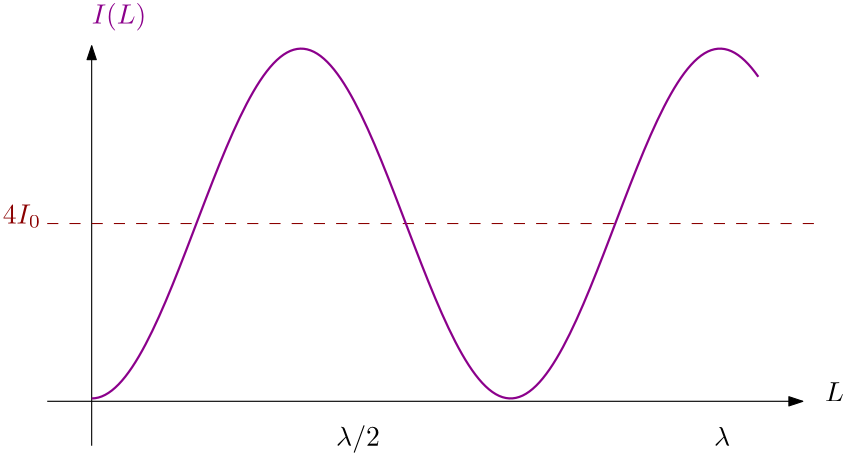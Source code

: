 <?xml version="1.0"?>
<!DOCTYPE ipe SYSTEM "ipe.dtd">
<ipe version="70218" creator="Ipe 7.2.26">
<info created="D:20230530111722" modified="D:20230530170100"/>
<ipestyle name="basic">
<symbol name="arrow/arc(spx)">
<path stroke="sym-stroke" fill="sym-stroke" pen="sym-pen">
0 0 m
-1 0.333 l
-1 -0.333 l
h
</path>
</symbol>
<symbol name="arrow/farc(spx)">
<path stroke="sym-stroke" fill="white" pen="sym-pen">
0 0 m
-1 0.333 l
-1 -0.333 l
h
</path>
</symbol>
<symbol name="arrow/ptarc(spx)">
<path stroke="sym-stroke" fill="sym-stroke" pen="sym-pen">
0 0 m
-1 0.333 l
-0.8 0 l
-1 -0.333 l
h
</path>
</symbol>
<symbol name="arrow/fptarc(spx)">
<path stroke="sym-stroke" fill="white" pen="sym-pen">
0 0 m
-1 0.333 l
-0.8 0 l
-1 -0.333 l
h
</path>
</symbol>
<symbol name="mark/circle(sx)" transformations="translations">
<path fill="sym-stroke">
0.6 0 0 0.6 0 0 e
0.4 0 0 0.4 0 0 e
</path>
</symbol>
<symbol name="mark/disk(sx)" transformations="translations">
<path fill="sym-stroke">
0.6 0 0 0.6 0 0 e
</path>
</symbol>
<symbol name="mark/fdisk(sfx)" transformations="translations">
<group>
<path fill="sym-fill">
0.5 0 0 0.5 0 0 e
</path>
<path fill="sym-stroke" fillrule="eofill">
0.6 0 0 0.6 0 0 e
0.4 0 0 0.4 0 0 e
</path>
</group>
</symbol>
<symbol name="mark/box(sx)" transformations="translations">
<path fill="sym-stroke" fillrule="eofill">
-0.6 -0.6 m
0.6 -0.6 l
0.6 0.6 l
-0.6 0.6 l
h
-0.4 -0.4 m
0.4 -0.4 l
0.4 0.4 l
-0.4 0.4 l
h
</path>
</symbol>
<symbol name="mark/square(sx)" transformations="translations">
<path fill="sym-stroke">
-0.6 -0.6 m
0.6 -0.6 l
0.6 0.6 l
-0.6 0.6 l
h
</path>
</symbol>
<symbol name="mark/fsquare(sfx)" transformations="translations">
<group>
<path fill="sym-fill">
-0.5 -0.5 m
0.5 -0.5 l
0.5 0.5 l
-0.5 0.5 l
h
</path>
<path fill="sym-stroke" fillrule="eofill">
-0.6 -0.6 m
0.6 -0.6 l
0.6 0.6 l
-0.6 0.6 l
h
-0.4 -0.4 m
0.4 -0.4 l
0.4 0.4 l
-0.4 0.4 l
h
</path>
</group>
</symbol>
<symbol name="mark/cross(sx)" transformations="translations">
<group>
<path fill="sym-stroke">
-0.43 -0.57 m
0.57 0.43 l
0.43 0.57 l
-0.57 -0.43 l
h
</path>
<path fill="sym-stroke">
-0.43 0.57 m
0.57 -0.43 l
0.43 -0.57 l
-0.57 0.43 l
h
</path>
</group>
</symbol>
<symbol name="arrow/fnormal(spx)">
<path stroke="sym-stroke" fill="white" pen="sym-pen">
0 0 m
-1 0.333 l
-1 -0.333 l
h
</path>
</symbol>
<symbol name="arrow/pointed(spx)">
<path stroke="sym-stroke" fill="sym-stroke" pen="sym-pen">
0 0 m
-1 0.333 l
-0.8 0 l
-1 -0.333 l
h
</path>
</symbol>
<symbol name="arrow/fpointed(spx)">
<path stroke="sym-stroke" fill="white" pen="sym-pen">
0 0 m
-1 0.333 l
-0.8 0 l
-1 -0.333 l
h
</path>
</symbol>
<symbol name="arrow/linear(spx)">
<path stroke="sym-stroke" pen="sym-pen">
-1 0.333 m
0 0 l
-1 -0.333 l
</path>
</symbol>
<symbol name="arrow/fdouble(spx)">
<path stroke="sym-stroke" fill="white" pen="sym-pen">
0 0 m
-1 0.333 l
-1 -0.333 l
h
-1 0 m
-2 0.333 l
-2 -0.333 l
h
</path>
</symbol>
<symbol name="arrow/double(spx)">
<path stroke="sym-stroke" fill="sym-stroke" pen="sym-pen">
0 0 m
-1 0.333 l
-1 -0.333 l
h
-1 0 m
-2 0.333 l
-2 -0.333 l
h
</path>
</symbol>
<symbol name="arrow/mid-normal(spx)">
<path stroke="sym-stroke" fill="sym-stroke" pen="sym-pen">
0.5 0 m
-0.5 0.333 l
-0.5 -0.333 l
h
</path>
</symbol>
<symbol name="arrow/mid-fnormal(spx)">
<path stroke="sym-stroke" fill="white" pen="sym-pen">
0.5 0 m
-0.5 0.333 l
-0.5 -0.333 l
h
</path>
</symbol>
<symbol name="arrow/mid-pointed(spx)">
<path stroke="sym-stroke" fill="sym-stroke" pen="sym-pen">
0.5 0 m
-0.5 0.333 l
-0.3 0 l
-0.5 -0.333 l
h
</path>
</symbol>
<symbol name="arrow/mid-fpointed(spx)">
<path stroke="sym-stroke" fill="white" pen="sym-pen">
0.5 0 m
-0.5 0.333 l
-0.3 0 l
-0.5 -0.333 l
h
</path>
</symbol>
<symbol name="arrow/mid-double(spx)">
<path stroke="sym-stroke" fill="sym-stroke" pen="sym-pen">
1 0 m
0 0.333 l
0 -0.333 l
h
0 0 m
-1 0.333 l
-1 -0.333 l
h
</path>
</symbol>
<symbol name="arrow/mid-fdouble(spx)">
<path stroke="sym-stroke" fill="white" pen="sym-pen">
1 0 m
0 0.333 l
0 -0.333 l
h
0 0 m
-1 0.333 l
-1 -0.333 l
h
</path>
</symbol>
<anglesize name="22.5 deg" value="22.5"/>
<anglesize name="30 deg" value="30"/>
<anglesize name="45 deg" value="45"/>
<anglesize name="60 deg" value="60"/>
<anglesize name="90 deg" value="90"/>
<arrowsize name="large" value="10"/>
<arrowsize name="small" value="5"/>
<arrowsize name="tiny" value="3"/>
<color name="blue" value="0 0 1"/>
<color name="brown" value="0.647 0.165 0.165"/>
<color name="darkblue" value="0 0 0.545"/>
<color name="darkcyan" value="0 0.545 0.545"/>
<color name="darkgray" value="0.663"/>
<color name="darkgreen" value="0 0.392 0"/>
<color name="darkmagenta" value="0.545 0 0.545"/>
<color name="darkorange" value="1 0.549 0"/>
<color name="darkred" value="0.545 0 0"/>
<color name="gold" value="1 0.843 0"/>
<color name="gray" value="0.745"/>
<color name="green" value="0 1 0"/>
<color name="lightblue" value="0.678 0.847 0.902"/>
<color name="lightcyan" value="0.878 1 1"/>
<color name="lightgray" value="0.827"/>
<color name="lightgreen" value="0.565 0.933 0.565"/>
<color name="lightyellow" value="1 1 0.878"/>
<color name="navy" value="0 0 0.502"/>
<color name="orange" value="1 0.647 0"/>
<color name="pink" value="1 0.753 0.796"/>
<color name="purple" value="0.627 0.125 0.941"/>
<color name="red" value="1 0 0"/>
<color name="seagreen" value="0.18 0.545 0.341"/>
<color name="turquoise" value="0.251 0.878 0.816"/>
<color name="violet" value="0.933 0.51 0.933"/>
<color name="yellow" value="1 1 0"/>
<dashstyle name="dash dot dotted" value="[4 2 1 2 1 2] 0"/>
<dashstyle name="dash dotted" value="[4 2 1 2] 0"/>
<dashstyle name="dashed" value="[4] 0"/>
<dashstyle name="dotted" value="[1 3] 0"/>
<gridsize name="10 pts (~3.5 mm)" value="10"/>
<gridsize name="14 pts (~5 mm)" value="14"/>
<gridsize name="16 pts (~6 mm)" value="16"/>
<gridsize name="20 pts (~7 mm)" value="20"/>
<gridsize name="28 pts (~10 mm)" value="28"/>
<gridsize name="32 pts (~12 mm)" value="32"/>
<gridsize name="4 pts" value="4"/>
<gridsize name="56 pts (~20 mm)" value="56"/>
<gridsize name="8 pts (~3 mm)" value="8"/>
<opacity name="10%" value="0.1"/>
<opacity name="30%" value="0.3"/>
<opacity name="50%" value="0.5"/>
<opacity name="75%" value="0.75"/>
<pen name="fat" value="1.2"/>
<pen name="heavier" value="0.8"/>
<pen name="ultrafat" value="2"/>
<symbolsize name="large" value="5"/>
<symbolsize name="small" value="2"/>
<symbolsize name="tiny" value="1.1"/>
<textsize name="Huge" value="\Huge"/>
<textsize name="LARGE" value="\LARGE"/>
<textsize name="Large" value="\Large"/>
<textsize name="footnote" value="\footnotesize"/>
<textsize name="huge" value="\huge"/>
<textsize name="large" value="\large"/>
<textsize name="script" value="\scriptsize"/>
<textsize name="small" value="\small"/>
<textsize name="tiny" value="\tiny"/>
<textstyle name="center" begin="\begin{center}" end="\end{center}"/>
<textstyle name="item" begin="\begin{itemize}\item{}" end="\end{itemize}"/>
<textstyle name="itemize" begin="\begin{itemize}" end="\end{itemize}"/>
<tiling name="falling" angle="-60" step="4" width="1"/>
<tiling name="rising" angle="30" step="4" width="1"/>
</ipestyle>
<page>
<layer name="alpha"/>
<view layers="alpha" active="alpha"/>
<path layer="alpha" stroke="black" arrow="normal/small">
64 640 m
336 640 l
</path>
<path stroke="black" arrow="normal/small">
80 624 m
80 768 l
</path>
<path stroke="darkred" dash="dashed">
64 704 m
344 704 l
</path>
<text transformations="translations" pos="48 704" stroke="darkred" type="label" width="13.83" height="6.812" depth="1.49" valign="baseline" style="math">4I_0
</text>
<text matrix="1 0 0 1 -120 0" transformations="translations" pos="464 640" stroke="black" type="label" width="6.78" height="6.808" depth="0" valign="baseline" style="math">L</text>
<text transformations="translations" pos="80 776" stroke="darkmagenta" type="label" width="19.69" height="7.473" depth="2.49" valign="baseline" style="math">I(L)</text>
<text matrix="1 0 0 1 -8 0" transformations="translations" pos="176 624" stroke="black" type="label" width="15.774" height="7.473" depth="2.49" valign="baseline" style="math">\lambda/2</text>
<text matrix="1 0 0 1 128 0" transformations="translations" pos="176 624" stroke="black" type="label" width="5.812" height="6.918" depth="0" valign="baseline" style="math">\lambda
</text>
<path matrix="24 0 0 -62.9642 80 704" stroke="darkmagenta" pen="heavier">
0 1 m
0.03367 0.999996
0.0673401 0.998297
0.10101 0.994903 c
0.13468 0.991509
0.16835 0.986419
0.20202 0.979663 c
0.23569 0.972907
0.26936 0.964484
0.30303 0.954437 c
0.3367 0.944389
0.37037 0.932717
0.40404 0.91948 c
0.43771 0.906243
0.47138 0.891441
0.505051 0.87515 c
0.538721 0.858859
0.572391 0.841078
0.606061 0.821898 c
0.639731 0.802719
0.673401 0.78214
0.707071 0.760268 c
0.740741 0.738396
0.774411 0.715229
0.808081 0.690887 c
0.841751 0.666545
0.875421 0.641027
0.909091 0.614463 c
0.942761 0.587899
0.976431 0.56029
1.0101 0.531775 c
1.04377 0.503261
1.07744 0.473841
1.11111 0.443666 c
1.14478 0.413491
1.17845 0.382561
1.21212 0.351034 c
1.24579 0.319507
1.27946 0.287382
1.31313 0.254823 c
1.3468 0.222265
1.38047 0.189273
1.41414 0.156015 c
1.44781 0.122757
1.48148 0.089234
1.51515 0.0556161 c
1.54882 0.0219982
1.58249 -0.0117144
1.61616 -0.0453497 c
1.64983 -0.0789851
1.6835 -0.112543
1.71717 -0.145853 c
1.75084 -0.179163
1.78451 -0.212225
1.81818 -0.24487 c
1.85185 -0.277515
1.88552 -0.309743
1.91919 -0.34139 c
1.95286 -0.373037
1.98653 -0.404104
2.0202 -0.43443 c
2.05387 -0.464757
2.08754 -0.494344
2.12121 -0.523042 c
2.15488 -0.551739
2.18855 -0.579546
2.22222 -0.606321 c
2.25589 -0.633096
2.28956 -0.658839
2.32323 -0.683419 c
2.3569 -0.707999
2.39057 -0.731416
2.42424 -0.75355 c
2.45791 -0.775685
2.49158 -0.796536
2.52525 -0.816 c
2.55892 -0.835463
2.59259 -0.853537
2.62626 -0.87013 c
2.65993 -0.886723
2.6936 -0.901836
2.72727 -0.91539 c
2.76094 -0.928945
2.79461 -0.940941
2.82828 -0.951319 c
2.86195 -0.961696
2.89562 -0.970454
2.92929 -0.977549 c
2.96296 -0.984643
2.99663 -0.990074
3.0303 -0.993814 c
3.06397 -0.997553
3.09764 -0.999601
3.13131 -0.999947 c
3.16498 -1.00029
3.19865 -0.998938
3.23232 -0.995887 c
3.26599 -0.992836
3.29966 -0.98809
3.33333 -0.981674 c
3.367 -0.975258
3.40067 -0.96717
3.43434 -0.957454 c
3.46801 -0.947737
3.50168 -0.936391
3.53535 -0.923473 c
3.56902 -0.910555
3.60269 -0.896065
3.63636 -0.880077 c
3.67003 -0.86409
3.7037 -0.846605
3.73737 -0.82771 c
3.77104 -0.808816
3.80471 -0.788513
3.83838 -0.766905 c
3.87205 -0.745297
3.90572 -0.722384
3.93939 -0.698282 c
3.97306 -0.674181
4.00673 -0.64889
4.0404 -0.622541 c
4.07407 -0.596191
4.10774 -0.568782
4.14141 -0.540453 c
4.17508 -0.512123
4.20875 -0.482875
4.24242 -0.452855 c
4.27609 -0.422835
4.30976 -0.392045
4.34343 -0.360641 c
4.3771 -0.329236
4.41077 -0.297218
4.44444 -0.26475 c
4.47811 -0.232281
4.51178 -0.199362
4.54545 -0.16616 c
4.57912 -0.132958
4.61279 -0.0994735
4.64646 -0.0658766 c
4.68013 -0.0322797
4.7138 0.00142928
4.74747 0.0350786 c
4.78114 0.0687279
4.81481 0.102317
4.84848 0.135676 c
4.88215 0.169035
4.91582 0.202163
4.94949 0.234891 c
4.98316 0.267619
5.01684 0.299947
5.05051 0.33171 c
5.08418 0.363474
5.11785 0.394673
5.15152 0.425149 c
5.18519 0.455624
5.21886 0.485376
5.25253 0.514253 c
5.2862 0.54313
5.31987 0.571131
5.35354 0.598115 c
5.38721 0.625098
5.42088 0.651064
5.45455 0.675879 c
5.48822 0.700694
5.52189 0.724359
5.55556 0.746753 c
5.58923 0.769147
5.6229 0.79027
5.65657 0.810014 c
5.69024 0.829759
5.72391 0.848125
5.75758 0.865018 c
5.79125 0.881912
5.82492 0.897333
5.85859 0.911204 c
5.89226 0.925074
5.92593 0.937394
5.9596 0.9481 c
5.99327 0.958806
6.02694 0.967899
6.06061 0.975331 c
6.09428 0.982764
6.12795 0.988536
6.16162 0.99262 c
6.19529 0.996703
6.22896 0.999096
6.26263 0.999789 c
6.2963 1.00048
6.32997 0.999471
6.36364 0.996766 c
6.39731 0.99406
6.43098 0.989657
6.46465 0.983581 c
6.49832 0.977505
6.53199 0.969754
6.56566 0.96037 c
6.59933 0.950985
6.633 0.939965
6.66667 0.927368 c
6.70034 0.91477
6.73401 0.900594
6.76768 0.884912 c
6.80135 0.86923
6.83502 0.852042
6.86869 0.833435 c
6.90236 0.814828
6.93603 0.794803
6.9697 0.773462 c
7.00337 0.75212
7.03704 0.729462
7.07071 0.705604 c
7.10438 0.681745
7.13805 0.656685
7.17172 0.630552 c
7.20539 0.604419
7.23906 0.577213
7.27273 0.549073 c
7.3064 0.520932
7.34007 0.491857
7.37374 0.461996 c
7.40741 0.432134
7.44108 0.401487
7.47475 0.370209 c
7.50842 0.338931
7.54209 0.307024
7.57576 0.274648 c
7.60943 0.242273
7.6431 0.209431
7.67677 0.176288 c
7.71044 0.143145
7.74411 0.109702
7.77778 0.0761301 c
7.81145 0.0425578
7.84512 0.00885595
7.87879 -0.0248037 c
7.91246 -0.0584634
7.94613 -0.0920808
7.9798 -0.125485 c
8.01347 -0.158889
8.04714 -0.192079
8.08081 -0.224886 c
8.11448 -0.257694
8.14815 -0.290119
8.18182 -0.321996 c
8.21549 -0.353872
8.24916 -0.385201
8.28283 -0.415822 c
8.3165 -0.446443
8.35017 -0.476357
8.38384 -0.50541 c
8.41751 -0.534463
8.45118 -0.562656
8.48485 -0.589845 c
8.51852 -0.617034
8.55219 -0.643219
8.58586 -0.668267 c
8.61953 -0.693315
8.6532 -0.717225
8.68687 -0.739877 c
8.72054 -0.762528
8.75421 -0.78392
8.78788 -0.803944 c
8.82155 -0.823967
8.85522 -0.842623
8.88889 -0.859815 c
8.92256 -0.877007
8.95623 -0.892736
8.9899 -0.906921 c
9.02357 -0.921106
9.05724 -0.933748
9.09091 -0.944782 c
9.12458 -0.955815
9.15825 -0.965241
9.19192 -0.973011 c
9.22559 -0.98078
9.25926 -0.986894
9.29293 -0.991321 c
9.3266 -0.995747
9.36027 -0.998486
9.39394 -0.999525 c
9.42761 -1.00056
9.46128 -0.9999
9.49495 -0.997539 c
9.52862 -0.995178
9.56229 -0.99112
9.59596 -0.985384 c
9.62963 -0.979648
9.6633 -0.972235
9.69697 -0.963184 c
9.73064 -0.954133
9.76431 -0.943444
9.79798 -0.931165 c
9.83165 -0.918886
9.86532 -0.905017
9.89899 -0.889653 c
9.93266 -0.874288
9.96633 -0.857428
10 -0.839072 c
</path>
</page>
</ipe>
